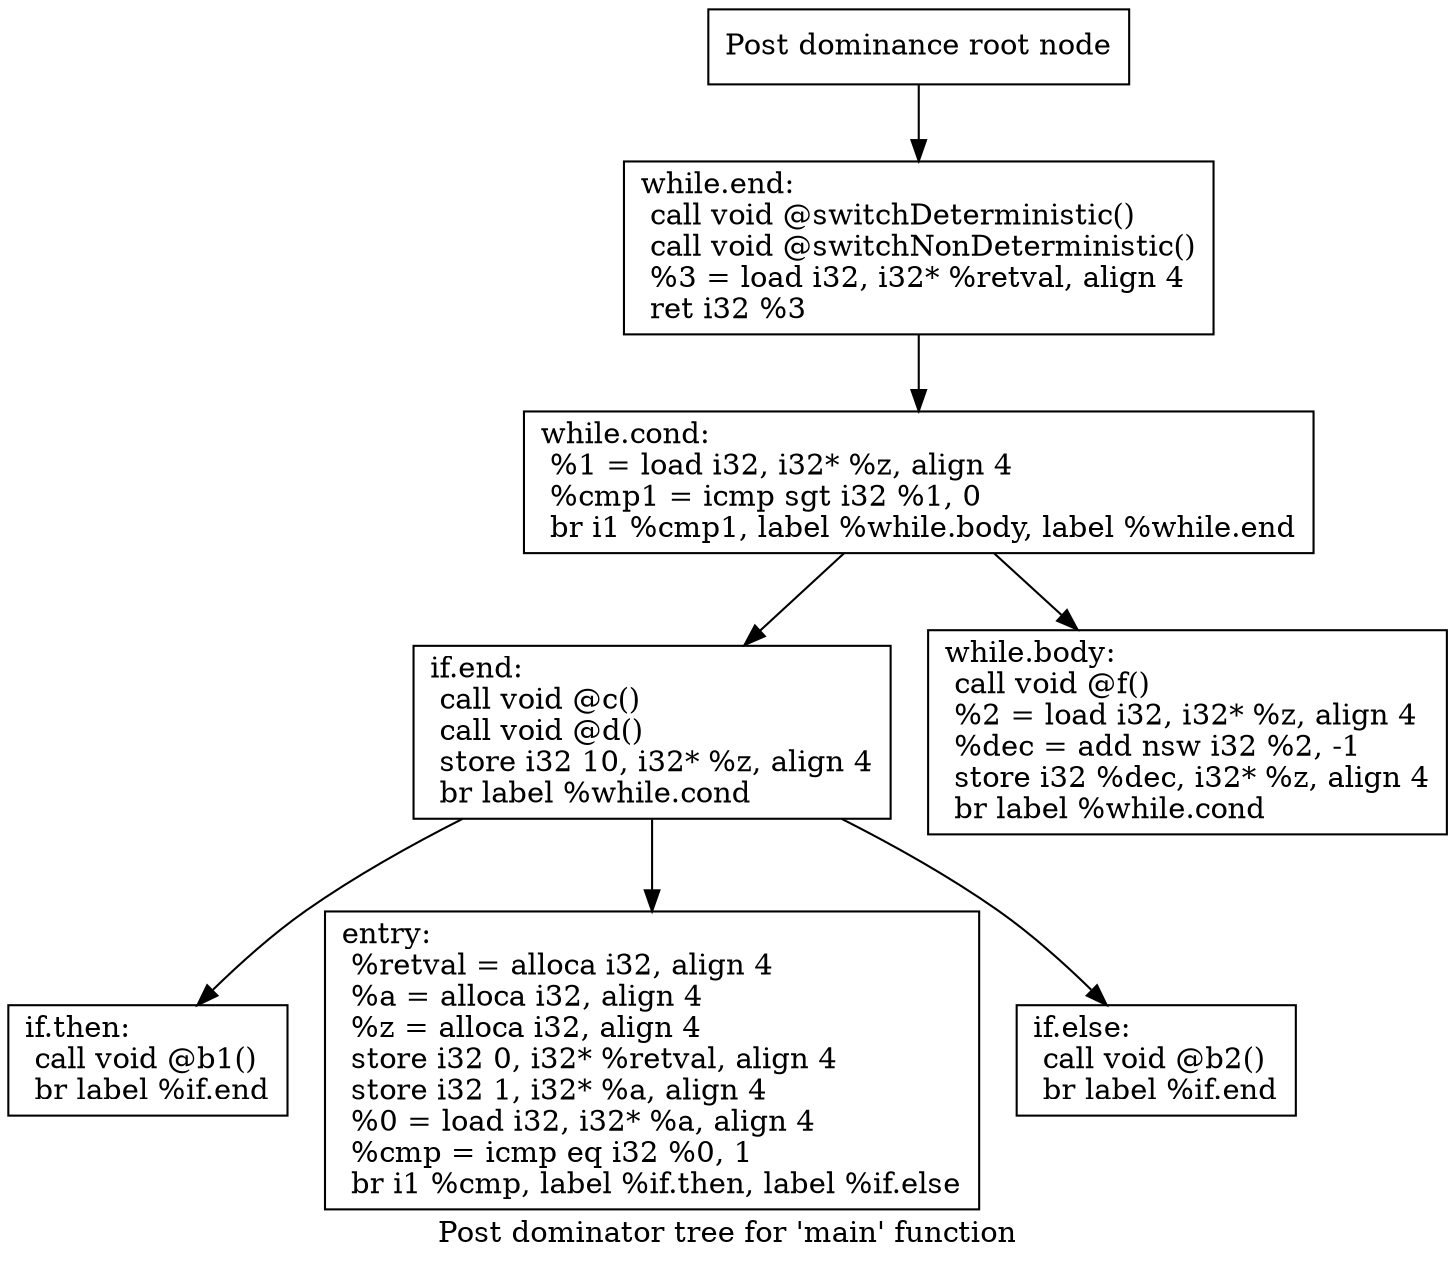 digraph "Post dominator tree for 'main' function" {
	label="Post dominator tree for 'main' function";

	Node0x55e880acca70 [shape=record,label="{Post dominance root node}"];
	Node0x55e880acca70 -> Node0x55e880accde0;
	Node0x55e880accde0 [shape=record,label="{while.end:                                        \l  call void @switchDeterministic()\l  call void @switchNonDeterministic()\l  %3 = load i32, i32* %retval, align 4\l  ret i32 %3\l}"];
	Node0x55e880accde0 -> Node0x55e880ace1b0;
	Node0x55e880ace1b0 [shape=record,label="{while.cond:                                       \l  %1 = load i32, i32* %z, align 4\l  %cmp1 = icmp sgt i32 %1, 0\l  br i1 %cmp1, label %while.body, label %while.end\l}"];
	Node0x55e880ace1b0 -> Node0x55e880ace0f0;
	Node0x55e880ace1b0 -> Node0x55e880acd6d0;
	Node0x55e880ace0f0 [shape=record,label="{if.end:                                           \l  call void @c()\l  call void @d()\l  store i32 10, i32* %z, align 4\l  br label %while.cond\l}"];
	Node0x55e880ace0f0 -> Node0x55e880acdc80;
	Node0x55e880ace0f0 -> Node0x55e880acccc0;
	Node0x55e880ace0f0 -> Node0x55e880accd20;
	Node0x55e880acdc80 [shape=record,label="{if.then:                                          \l  call void @b1()\l  br label %if.end\l}"];
	Node0x55e880acccc0 [shape=record,label="{entry:\l  %retval = alloca i32, align 4\l  %a = alloca i32, align 4\l  %z = alloca i32, align 4\l  store i32 0, i32* %retval, align 4\l  store i32 1, i32* %a, align 4\l  %0 = load i32, i32* %a, align 4\l  %cmp = icmp eq i32 %0, 1\l  br i1 %cmp, label %if.then, label %if.else\l}"];
	Node0x55e880accd20 [shape=record,label="{if.else:                                          \l  call void @b2()\l  br label %if.end\l}"];
	Node0x55e880acd6d0 [shape=record,label="{while.body:                                       \l  call void @f()\l  %2 = load i32, i32* %z, align 4\l  %dec = add nsw i32 %2, -1\l  store i32 %dec, i32* %z, align 4\l  br label %while.cond\l}"];
}
